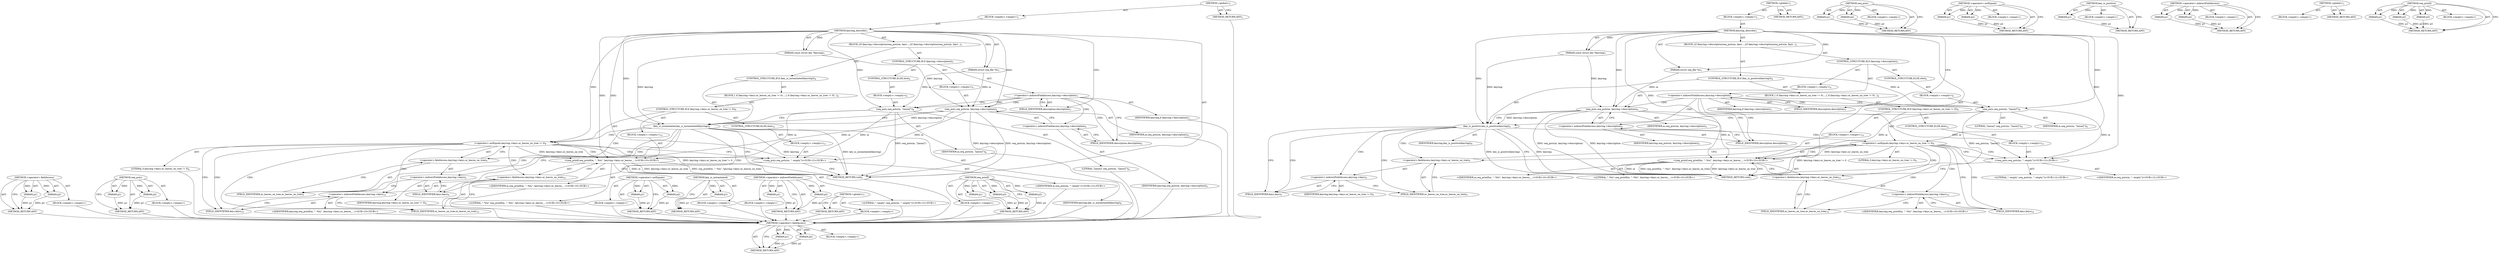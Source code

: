 digraph "seq_printf" {
vulnerable_99 [label=<(METHOD,&lt;operator&gt;.fieldAccess)>];
vulnerable_100 [label=<(PARAM,p1)>];
vulnerable_101 [label=<(PARAM,p2)>];
vulnerable_102 [label=<(BLOCK,&lt;empty&gt;,&lt;empty&gt;)>];
vulnerable_103 [label=<(METHOD_RETURN,ANY)>];
vulnerable_6 [label=<(METHOD,&lt;global&gt;)<SUB>1</SUB>>];
vulnerable_7 [label=<(BLOCK,&lt;empty&gt;,&lt;empty&gt;)<SUB>1</SUB>>];
vulnerable_8 [label=<(METHOD,keyring_describe)<SUB>1</SUB>>];
vulnerable_9 [label=<(PARAM,const struct key *keyring)<SUB>1</SUB>>];
vulnerable_10 [label=<(PARAM,struct seq_file *m)<SUB>1</SUB>>];
vulnerable_11 [label=<(BLOCK,{
	if (keyring-&gt;description)
		seq_puts(m, keyr...,{
	if (keyring-&gt;description)
		seq_puts(m, keyr...)<SUB>2</SUB>>];
vulnerable_12 [label=<(CONTROL_STRUCTURE,IF,if (keyring-&gt;description))<SUB>3</SUB>>];
vulnerable_13 [label=<(&lt;operator&gt;.indirectFieldAccess,keyring-&gt;description)<SUB>3</SUB>>];
vulnerable_14 [label=<(IDENTIFIER,keyring,if (keyring-&gt;description))<SUB>3</SUB>>];
vulnerable_15 [label=<(FIELD_IDENTIFIER,description,description)<SUB>3</SUB>>];
vulnerable_16 [label=<(BLOCK,&lt;empty&gt;,&lt;empty&gt;)<SUB>4</SUB>>];
vulnerable_17 [label=<(seq_puts,seq_puts(m, keyring-&gt;description))<SUB>4</SUB>>];
vulnerable_18 [label=<(IDENTIFIER,m,seq_puts(m, keyring-&gt;description))<SUB>4</SUB>>];
vulnerable_19 [label=<(&lt;operator&gt;.indirectFieldAccess,keyring-&gt;description)<SUB>4</SUB>>];
vulnerable_20 [label=<(IDENTIFIER,keyring,seq_puts(m, keyring-&gt;description))<SUB>4</SUB>>];
vulnerable_21 [label=<(FIELD_IDENTIFIER,description,description)<SUB>4</SUB>>];
vulnerable_22 [label=<(CONTROL_STRUCTURE,ELSE,else)<SUB>6</SUB>>];
vulnerable_23 [label=<(BLOCK,&lt;empty&gt;,&lt;empty&gt;)<SUB>6</SUB>>];
vulnerable_24 [label=<(seq_puts,seq_puts(m, &quot;[anon]&quot;))<SUB>6</SUB>>];
vulnerable_25 [label=<(IDENTIFIER,m,seq_puts(m, &quot;[anon]&quot;))<SUB>6</SUB>>];
vulnerable_26 [label=<(LITERAL,&quot;[anon]&quot;,seq_puts(m, &quot;[anon]&quot;))<SUB>6</SUB>>];
vulnerable_27 [label=<(CONTROL_STRUCTURE,IF,if (key_is_instantiated(keyring)))<SUB>8</SUB>>];
vulnerable_28 [label=<(key_is_instantiated,key_is_instantiated(keyring))<SUB>8</SUB>>];
vulnerable_29 [label=<(IDENTIFIER,keyring,key_is_instantiated(keyring))<SUB>8</SUB>>];
vulnerable_30 [label=<(BLOCK,{
 		if (keyring-&gt;keys.nr_leaves_on_tree != 0)
...,{
 		if (keyring-&gt;keys.nr_leaves_on_tree != 0)
...)<SUB>8</SUB>>];
vulnerable_31 [label=<(CONTROL_STRUCTURE,IF,if (keyring-&gt;keys.nr_leaves_on_tree != 0))<SUB>9</SUB>>];
vulnerable_32 [label=<(&lt;operator&gt;.notEquals,keyring-&gt;keys.nr_leaves_on_tree != 0)<SUB>9</SUB>>];
vulnerable_33 [label=<(&lt;operator&gt;.fieldAccess,keyring-&gt;keys.nr_leaves_on_tree)<SUB>9</SUB>>];
vulnerable_34 [label=<(&lt;operator&gt;.indirectFieldAccess,keyring-&gt;keys)<SUB>9</SUB>>];
vulnerable_35 [label=<(IDENTIFIER,keyring,keyring-&gt;keys.nr_leaves_on_tree != 0)<SUB>9</SUB>>];
vulnerable_36 [label=<(FIELD_IDENTIFIER,keys,keys)<SUB>9</SUB>>];
vulnerable_37 [label=<(FIELD_IDENTIFIER,nr_leaves_on_tree,nr_leaves_on_tree)<SUB>9</SUB>>];
vulnerable_38 [label=<(LITERAL,0,keyring-&gt;keys.nr_leaves_on_tree != 0)<SUB>9</SUB>>];
vulnerable_39 [label=<(BLOCK,&lt;empty&gt;,&lt;empty&gt;)<SUB>10</SUB>>];
vulnerable_40 [label="<(seq_printf,seq_printf(m, &quot;: %lu&quot;, keyring-&gt;keys.nr_leaves_...)<SUB>10</SUB>>"];
vulnerable_41 [label="<(IDENTIFIER,m,seq_printf(m, &quot;: %lu&quot;, keyring-&gt;keys.nr_leaves_...)<SUB>10</SUB>>"];
vulnerable_42 [label="<(LITERAL,&quot;: %lu&quot;,seq_printf(m, &quot;: %lu&quot;, keyring-&gt;keys.nr_leaves_...)<SUB>10</SUB>>"];
vulnerable_43 [label=<(&lt;operator&gt;.fieldAccess,keyring-&gt;keys.nr_leaves_on_tree)<SUB>10</SUB>>];
vulnerable_44 [label=<(&lt;operator&gt;.indirectFieldAccess,keyring-&gt;keys)<SUB>10</SUB>>];
vulnerable_45 [label="<(IDENTIFIER,keyring,seq_printf(m, &quot;: %lu&quot;, keyring-&gt;keys.nr_leaves_...)<SUB>10</SUB>>"];
vulnerable_46 [label=<(FIELD_IDENTIFIER,keys,keys)<SUB>10</SUB>>];
vulnerable_47 [label=<(FIELD_IDENTIFIER,nr_leaves_on_tree,nr_leaves_on_tree)<SUB>10</SUB>>];
vulnerable_48 [label=<(CONTROL_STRUCTURE,ELSE,else)<SUB>12</SUB>>];
vulnerable_49 [label=<(BLOCK,&lt;empty&gt;,&lt;empty&gt;)<SUB>12</SUB>>];
vulnerable_50 [label="<(seq_puts,seq_puts(m, &quot;: empty&quot;))<SUB>12</SUB>>"];
vulnerable_51 [label="<(IDENTIFIER,m,seq_puts(m, &quot;: empty&quot;))<SUB>12</SUB>>"];
vulnerable_52 [label="<(LITERAL,&quot;: empty&quot;,seq_puts(m, &quot;: empty&quot;))<SUB>12</SUB>>"];
vulnerable_53 [label=<(METHOD_RETURN,void)<SUB>1</SUB>>];
vulnerable_55 [label=<(METHOD_RETURN,ANY)<SUB>1</SUB>>];
vulnerable_85 [label=<(METHOD,seq_puts)>];
vulnerable_86 [label=<(PARAM,p1)>];
vulnerable_87 [label=<(PARAM,p2)>];
vulnerable_88 [label=<(BLOCK,&lt;empty&gt;,&lt;empty&gt;)>];
vulnerable_89 [label=<(METHOD_RETURN,ANY)>];
vulnerable_94 [label=<(METHOD,&lt;operator&gt;.notEquals)>];
vulnerable_95 [label=<(PARAM,p1)>];
vulnerable_96 [label=<(PARAM,p2)>];
vulnerable_97 [label=<(BLOCK,&lt;empty&gt;,&lt;empty&gt;)>];
vulnerable_98 [label=<(METHOD_RETURN,ANY)>];
vulnerable_90 [label=<(METHOD,key_is_instantiated)>];
vulnerable_91 [label=<(PARAM,p1)>];
vulnerable_92 [label=<(BLOCK,&lt;empty&gt;,&lt;empty&gt;)>];
vulnerable_93 [label=<(METHOD_RETURN,ANY)>];
vulnerable_80 [label=<(METHOD,&lt;operator&gt;.indirectFieldAccess)>];
vulnerable_81 [label=<(PARAM,p1)>];
vulnerable_82 [label=<(PARAM,p2)>];
vulnerable_83 [label=<(BLOCK,&lt;empty&gt;,&lt;empty&gt;)>];
vulnerable_84 [label=<(METHOD_RETURN,ANY)>];
vulnerable_74 [label=<(METHOD,&lt;global&gt;)<SUB>1</SUB>>];
vulnerable_75 [label=<(BLOCK,&lt;empty&gt;,&lt;empty&gt;)>];
vulnerable_76 [label=<(METHOD_RETURN,ANY)>];
vulnerable_104 [label=<(METHOD,seq_printf)>];
vulnerable_105 [label=<(PARAM,p1)>];
vulnerable_106 [label=<(PARAM,p2)>];
vulnerable_107 [label=<(PARAM,p3)>];
vulnerable_108 [label=<(BLOCK,&lt;empty&gt;,&lt;empty&gt;)>];
vulnerable_109 [label=<(METHOD_RETURN,ANY)>];
fixed_99 [label=<(METHOD,&lt;operator&gt;.fieldAccess)>];
fixed_100 [label=<(PARAM,p1)>];
fixed_101 [label=<(PARAM,p2)>];
fixed_102 [label=<(BLOCK,&lt;empty&gt;,&lt;empty&gt;)>];
fixed_103 [label=<(METHOD_RETURN,ANY)>];
fixed_6 [label=<(METHOD,&lt;global&gt;)<SUB>1</SUB>>];
fixed_7 [label=<(BLOCK,&lt;empty&gt;,&lt;empty&gt;)<SUB>1</SUB>>];
fixed_8 [label=<(METHOD,keyring_describe)<SUB>1</SUB>>];
fixed_9 [label=<(PARAM,const struct key *keyring)<SUB>1</SUB>>];
fixed_10 [label=<(PARAM,struct seq_file *m)<SUB>1</SUB>>];
fixed_11 [label=<(BLOCK,{
	if (keyring-&gt;description)
		seq_puts(m, keyr...,{
	if (keyring-&gt;description)
		seq_puts(m, keyr...)<SUB>2</SUB>>];
fixed_12 [label=<(CONTROL_STRUCTURE,IF,if (keyring-&gt;description))<SUB>3</SUB>>];
fixed_13 [label=<(&lt;operator&gt;.indirectFieldAccess,keyring-&gt;description)<SUB>3</SUB>>];
fixed_14 [label=<(IDENTIFIER,keyring,if (keyring-&gt;description))<SUB>3</SUB>>];
fixed_15 [label=<(FIELD_IDENTIFIER,description,description)<SUB>3</SUB>>];
fixed_16 [label=<(BLOCK,&lt;empty&gt;,&lt;empty&gt;)<SUB>4</SUB>>];
fixed_17 [label=<(seq_puts,seq_puts(m, keyring-&gt;description))<SUB>4</SUB>>];
fixed_18 [label=<(IDENTIFIER,m,seq_puts(m, keyring-&gt;description))<SUB>4</SUB>>];
fixed_19 [label=<(&lt;operator&gt;.indirectFieldAccess,keyring-&gt;description)<SUB>4</SUB>>];
fixed_20 [label=<(IDENTIFIER,keyring,seq_puts(m, keyring-&gt;description))<SUB>4</SUB>>];
fixed_21 [label=<(FIELD_IDENTIFIER,description,description)<SUB>4</SUB>>];
fixed_22 [label=<(CONTROL_STRUCTURE,ELSE,else)<SUB>6</SUB>>];
fixed_23 [label=<(BLOCK,&lt;empty&gt;,&lt;empty&gt;)<SUB>6</SUB>>];
fixed_24 [label=<(seq_puts,seq_puts(m, &quot;[anon]&quot;))<SUB>6</SUB>>];
fixed_25 [label=<(IDENTIFIER,m,seq_puts(m, &quot;[anon]&quot;))<SUB>6</SUB>>];
fixed_26 [label=<(LITERAL,&quot;[anon]&quot;,seq_puts(m, &quot;[anon]&quot;))<SUB>6</SUB>>];
fixed_27 [label=<(CONTROL_STRUCTURE,IF,if (key_is_positive(keyring)))<SUB>8</SUB>>];
fixed_28 [label=<(key_is_positive,key_is_positive(keyring))<SUB>8</SUB>>];
fixed_29 [label=<(IDENTIFIER,keyring,key_is_positive(keyring))<SUB>8</SUB>>];
fixed_30 [label=<(BLOCK,{
 		if (keyring-&gt;keys.nr_leaves_on_tree != 0)
...,{
 		if (keyring-&gt;keys.nr_leaves_on_tree != 0)
...)<SUB>8</SUB>>];
fixed_31 [label=<(CONTROL_STRUCTURE,IF,if (keyring-&gt;keys.nr_leaves_on_tree != 0))<SUB>9</SUB>>];
fixed_32 [label=<(&lt;operator&gt;.notEquals,keyring-&gt;keys.nr_leaves_on_tree != 0)<SUB>9</SUB>>];
fixed_33 [label=<(&lt;operator&gt;.fieldAccess,keyring-&gt;keys.nr_leaves_on_tree)<SUB>9</SUB>>];
fixed_34 [label=<(&lt;operator&gt;.indirectFieldAccess,keyring-&gt;keys)<SUB>9</SUB>>];
fixed_35 [label=<(IDENTIFIER,keyring,keyring-&gt;keys.nr_leaves_on_tree != 0)<SUB>9</SUB>>];
fixed_36 [label=<(FIELD_IDENTIFIER,keys,keys)<SUB>9</SUB>>];
fixed_37 [label=<(FIELD_IDENTIFIER,nr_leaves_on_tree,nr_leaves_on_tree)<SUB>9</SUB>>];
fixed_38 [label=<(LITERAL,0,keyring-&gt;keys.nr_leaves_on_tree != 0)<SUB>9</SUB>>];
fixed_39 [label=<(BLOCK,&lt;empty&gt;,&lt;empty&gt;)<SUB>10</SUB>>];
fixed_40 [label="<(seq_printf,seq_printf(m, &quot;: %lu&quot;, keyring-&gt;keys.nr_leaves_...)<SUB>10</SUB>>"];
fixed_41 [label="<(IDENTIFIER,m,seq_printf(m, &quot;: %lu&quot;, keyring-&gt;keys.nr_leaves_...)<SUB>10</SUB>>"];
fixed_42 [label="<(LITERAL,&quot;: %lu&quot;,seq_printf(m, &quot;: %lu&quot;, keyring-&gt;keys.nr_leaves_...)<SUB>10</SUB>>"];
fixed_43 [label=<(&lt;operator&gt;.fieldAccess,keyring-&gt;keys.nr_leaves_on_tree)<SUB>10</SUB>>];
fixed_44 [label=<(&lt;operator&gt;.indirectFieldAccess,keyring-&gt;keys)<SUB>10</SUB>>];
fixed_45 [label="<(IDENTIFIER,keyring,seq_printf(m, &quot;: %lu&quot;, keyring-&gt;keys.nr_leaves_...)<SUB>10</SUB>>"];
fixed_46 [label=<(FIELD_IDENTIFIER,keys,keys)<SUB>10</SUB>>];
fixed_47 [label=<(FIELD_IDENTIFIER,nr_leaves_on_tree,nr_leaves_on_tree)<SUB>10</SUB>>];
fixed_48 [label=<(CONTROL_STRUCTURE,ELSE,else)<SUB>12</SUB>>];
fixed_49 [label=<(BLOCK,&lt;empty&gt;,&lt;empty&gt;)<SUB>12</SUB>>];
fixed_50 [label="<(seq_puts,seq_puts(m, &quot;: empty&quot;))<SUB>12</SUB>>"];
fixed_51 [label="<(IDENTIFIER,m,seq_puts(m, &quot;: empty&quot;))<SUB>12</SUB>>"];
fixed_52 [label="<(LITERAL,&quot;: empty&quot;,seq_puts(m, &quot;: empty&quot;))<SUB>12</SUB>>"];
fixed_53 [label=<(METHOD_RETURN,void)<SUB>1</SUB>>];
fixed_55 [label=<(METHOD_RETURN,ANY)<SUB>1</SUB>>];
fixed_85 [label=<(METHOD,seq_puts)>];
fixed_86 [label=<(PARAM,p1)>];
fixed_87 [label=<(PARAM,p2)>];
fixed_88 [label=<(BLOCK,&lt;empty&gt;,&lt;empty&gt;)>];
fixed_89 [label=<(METHOD_RETURN,ANY)>];
fixed_94 [label=<(METHOD,&lt;operator&gt;.notEquals)>];
fixed_95 [label=<(PARAM,p1)>];
fixed_96 [label=<(PARAM,p2)>];
fixed_97 [label=<(BLOCK,&lt;empty&gt;,&lt;empty&gt;)>];
fixed_98 [label=<(METHOD_RETURN,ANY)>];
fixed_90 [label=<(METHOD,key_is_positive)>];
fixed_91 [label=<(PARAM,p1)>];
fixed_92 [label=<(BLOCK,&lt;empty&gt;,&lt;empty&gt;)>];
fixed_93 [label=<(METHOD_RETURN,ANY)>];
fixed_80 [label=<(METHOD,&lt;operator&gt;.indirectFieldAccess)>];
fixed_81 [label=<(PARAM,p1)>];
fixed_82 [label=<(PARAM,p2)>];
fixed_83 [label=<(BLOCK,&lt;empty&gt;,&lt;empty&gt;)>];
fixed_84 [label=<(METHOD_RETURN,ANY)>];
fixed_74 [label=<(METHOD,&lt;global&gt;)<SUB>1</SUB>>];
fixed_75 [label=<(BLOCK,&lt;empty&gt;,&lt;empty&gt;)>];
fixed_76 [label=<(METHOD_RETURN,ANY)>];
fixed_104 [label=<(METHOD,seq_printf)>];
fixed_105 [label=<(PARAM,p1)>];
fixed_106 [label=<(PARAM,p2)>];
fixed_107 [label=<(PARAM,p3)>];
fixed_108 [label=<(BLOCK,&lt;empty&gt;,&lt;empty&gt;)>];
fixed_109 [label=<(METHOD_RETURN,ANY)>];
vulnerable_99 -> vulnerable_100  [key=0, label="AST: "];
vulnerable_99 -> vulnerable_100  [key=1, label="DDG: "];
vulnerable_99 -> vulnerable_102  [key=0, label="AST: "];
vulnerable_99 -> vulnerable_101  [key=0, label="AST: "];
vulnerable_99 -> vulnerable_101  [key=1, label="DDG: "];
vulnerable_99 -> vulnerable_103  [key=0, label="AST: "];
vulnerable_99 -> vulnerable_103  [key=1, label="CFG: "];
vulnerable_100 -> vulnerable_103  [key=0, label="DDG: p1"];
vulnerable_101 -> vulnerable_103  [key=0, label="DDG: p2"];
vulnerable_102 -> fixed_99  [key=0];
vulnerable_103 -> fixed_99  [key=0];
vulnerable_6 -> vulnerable_7  [key=0, label="AST: "];
vulnerable_6 -> vulnerable_55  [key=0, label="AST: "];
vulnerable_6 -> vulnerable_55  [key=1, label="CFG: "];
vulnerable_7 -> vulnerable_8  [key=0, label="AST: "];
vulnerable_8 -> vulnerable_9  [key=0, label="AST: "];
vulnerable_8 -> vulnerable_9  [key=1, label="DDG: "];
vulnerable_8 -> vulnerable_10  [key=0, label="AST: "];
vulnerable_8 -> vulnerable_10  [key=1, label="DDG: "];
vulnerable_8 -> vulnerable_11  [key=0, label="AST: "];
vulnerable_8 -> vulnerable_53  [key=0, label="AST: "];
vulnerable_8 -> vulnerable_15  [key=0, label="CFG: "];
vulnerable_8 -> vulnerable_28  [key=0, label="DDG: "];
vulnerable_8 -> vulnerable_17  [key=0, label="DDG: "];
vulnerable_8 -> vulnerable_24  [key=0, label="DDG: "];
vulnerable_8 -> vulnerable_32  [key=0, label="DDG: "];
vulnerable_8 -> vulnerable_40  [key=0, label="DDG: "];
vulnerable_8 -> vulnerable_50  [key=0, label="DDG: "];
vulnerable_9 -> vulnerable_28  [key=0, label="DDG: keyring"];
vulnerable_9 -> vulnerable_17  [key=0, label="DDG: keyring"];
vulnerable_10 -> vulnerable_17  [key=0, label="DDG: m"];
vulnerable_10 -> vulnerable_24  [key=0, label="DDG: m"];
vulnerable_11 -> vulnerable_12  [key=0, label="AST: "];
vulnerable_11 -> vulnerable_27  [key=0, label="AST: "];
vulnerable_12 -> vulnerable_13  [key=0, label="AST: "];
vulnerable_12 -> vulnerable_16  [key=0, label="AST: "];
vulnerable_12 -> vulnerable_22  [key=0, label="AST: "];
vulnerable_13 -> vulnerable_14  [key=0, label="AST: "];
vulnerable_13 -> vulnerable_15  [key=0, label="AST: "];
vulnerable_13 -> vulnerable_21  [key=0, label="CFG: "];
vulnerable_13 -> vulnerable_21  [key=1, label="CDG: "];
vulnerable_13 -> vulnerable_24  [key=0, label="CFG: "];
vulnerable_13 -> vulnerable_24  [key=1, label="CDG: "];
vulnerable_13 -> vulnerable_17  [key=0, label="CDG: "];
vulnerable_13 -> vulnerable_19  [key=0, label="CDG: "];
vulnerable_14 -> fixed_99  [key=0];
vulnerable_15 -> vulnerable_13  [key=0, label="CFG: "];
vulnerable_16 -> vulnerable_17  [key=0, label="AST: "];
vulnerable_17 -> vulnerable_18  [key=0, label="AST: "];
vulnerable_17 -> vulnerable_19  [key=0, label="AST: "];
vulnerable_17 -> vulnerable_28  [key=0, label="CFG: "];
vulnerable_17 -> vulnerable_28  [key=1, label="DDG: keyring-&gt;description"];
vulnerable_17 -> vulnerable_53  [key=0, label="DDG: keyring-&gt;description"];
vulnerable_17 -> vulnerable_53  [key=1, label="DDG: seq_puts(m, keyring-&gt;description)"];
vulnerable_17 -> vulnerable_40  [key=0, label="DDG: m"];
vulnerable_17 -> vulnerable_50  [key=0, label="DDG: m"];
vulnerable_18 -> fixed_99  [key=0];
vulnerable_19 -> vulnerable_20  [key=0, label="AST: "];
vulnerable_19 -> vulnerable_21  [key=0, label="AST: "];
vulnerable_19 -> vulnerable_17  [key=0, label="CFG: "];
vulnerable_20 -> fixed_99  [key=0];
vulnerable_21 -> vulnerable_19  [key=0, label="CFG: "];
vulnerable_22 -> vulnerable_23  [key=0, label="AST: "];
vulnerable_23 -> vulnerable_24  [key=0, label="AST: "];
vulnerable_24 -> vulnerable_25  [key=0, label="AST: "];
vulnerable_24 -> vulnerable_26  [key=0, label="AST: "];
vulnerable_24 -> vulnerable_28  [key=0, label="CFG: "];
vulnerable_24 -> vulnerable_53  [key=0, label="DDG: seq_puts(m, &quot;[anon]&quot;)"];
vulnerable_24 -> vulnerable_40  [key=0, label="DDG: m"];
vulnerable_24 -> vulnerable_50  [key=0, label="DDG: m"];
vulnerable_25 -> fixed_99  [key=0];
vulnerable_26 -> fixed_99  [key=0];
vulnerable_27 -> vulnerable_28  [key=0, label="AST: "];
vulnerable_27 -> vulnerable_30  [key=0, label="AST: "];
vulnerable_28 -> vulnerable_29  [key=0, label="AST: "];
vulnerable_28 -> vulnerable_53  [key=0, label="CFG: "];
vulnerable_28 -> vulnerable_53  [key=1, label="DDG: keyring"];
vulnerable_28 -> vulnerable_53  [key=2, label="DDG: key_is_instantiated(keyring)"];
vulnerable_28 -> vulnerable_36  [key=0, label="CFG: "];
vulnerable_28 -> vulnerable_36  [key=1, label="CDG: "];
vulnerable_28 -> vulnerable_34  [key=0, label="CDG: "];
vulnerable_28 -> vulnerable_32  [key=0, label="CDG: "];
vulnerable_28 -> vulnerable_33  [key=0, label="CDG: "];
vulnerable_28 -> vulnerable_37  [key=0, label="CDG: "];
vulnerable_29 -> fixed_99  [key=0];
vulnerable_30 -> vulnerable_31  [key=0, label="AST: "];
vulnerable_31 -> vulnerable_32  [key=0, label="AST: "];
vulnerable_31 -> vulnerable_39  [key=0, label="AST: "];
vulnerable_31 -> vulnerable_48  [key=0, label="AST: "];
vulnerable_32 -> vulnerable_33  [key=0, label="AST: "];
vulnerable_32 -> vulnerable_38  [key=0, label="AST: "];
vulnerable_32 -> vulnerable_46  [key=0, label="CFG: "];
vulnerable_32 -> vulnerable_46  [key=1, label="CDG: "];
vulnerable_32 -> vulnerable_50  [key=0, label="CFG: "];
vulnerable_32 -> vulnerable_50  [key=1, label="CDG: "];
vulnerable_32 -> vulnerable_53  [key=0, label="DDG: keyring-&gt;keys.nr_leaves_on_tree != 0"];
vulnerable_32 -> vulnerable_40  [key=0, label="DDG: keyring-&gt;keys.nr_leaves_on_tree"];
vulnerable_32 -> vulnerable_40  [key=1, label="CDG: "];
vulnerable_32 -> vulnerable_47  [key=0, label="CDG: "];
vulnerable_32 -> vulnerable_44  [key=0, label="CDG: "];
vulnerable_32 -> vulnerable_43  [key=0, label="CDG: "];
vulnerable_33 -> vulnerable_34  [key=0, label="AST: "];
vulnerable_33 -> vulnerable_37  [key=0, label="AST: "];
vulnerable_33 -> vulnerable_32  [key=0, label="CFG: "];
vulnerable_34 -> vulnerable_35  [key=0, label="AST: "];
vulnerable_34 -> vulnerable_36  [key=0, label="AST: "];
vulnerable_34 -> vulnerable_37  [key=0, label="CFG: "];
vulnerable_35 -> fixed_99  [key=0];
vulnerable_36 -> vulnerable_34  [key=0, label="CFG: "];
vulnerable_37 -> vulnerable_33  [key=0, label="CFG: "];
vulnerable_38 -> fixed_99  [key=0];
vulnerable_39 -> vulnerable_40  [key=0, label="AST: "];
vulnerable_40 -> vulnerable_41  [key=0, label="AST: "];
vulnerable_40 -> vulnerable_42  [key=0, label="AST: "];
vulnerable_40 -> vulnerable_43  [key=0, label="AST: "];
vulnerable_40 -> vulnerable_53  [key=0, label="CFG: "];
vulnerable_40 -> vulnerable_53  [key=1, label="DDG: m"];
vulnerable_40 -> vulnerable_53  [key=2, label="DDG: keyring-&gt;keys.nr_leaves_on_tree"];
vulnerable_40 -> vulnerable_53  [key=3, label="DDG: seq_printf(m, &quot;: %lu&quot;, keyring-&gt;keys.nr_leaves_on_tree)"];
vulnerable_41 -> fixed_99  [key=0];
vulnerable_42 -> fixed_99  [key=0];
vulnerable_43 -> vulnerable_44  [key=0, label="AST: "];
vulnerable_43 -> vulnerable_47  [key=0, label="AST: "];
vulnerable_43 -> vulnerable_40  [key=0, label="CFG: "];
vulnerable_44 -> vulnerable_45  [key=0, label="AST: "];
vulnerable_44 -> vulnerable_46  [key=0, label="AST: "];
vulnerable_44 -> vulnerable_47  [key=0, label="CFG: "];
vulnerable_45 -> fixed_99  [key=0];
vulnerable_46 -> vulnerable_44  [key=0, label="CFG: "];
vulnerable_47 -> vulnerable_43  [key=0, label="CFG: "];
vulnerable_48 -> vulnerable_49  [key=0, label="AST: "];
vulnerable_49 -> vulnerable_50  [key=0, label="AST: "];
vulnerable_50 -> vulnerable_51  [key=0, label="AST: "];
vulnerable_50 -> vulnerable_52  [key=0, label="AST: "];
vulnerable_50 -> vulnerable_53  [key=0, label="CFG: "];
vulnerable_51 -> fixed_99  [key=0];
vulnerable_52 -> fixed_99  [key=0];
vulnerable_53 -> fixed_99  [key=0];
vulnerable_55 -> fixed_99  [key=0];
vulnerable_85 -> vulnerable_86  [key=0, label="AST: "];
vulnerable_85 -> vulnerable_86  [key=1, label="DDG: "];
vulnerable_85 -> vulnerable_88  [key=0, label="AST: "];
vulnerable_85 -> vulnerable_87  [key=0, label="AST: "];
vulnerable_85 -> vulnerable_87  [key=1, label="DDG: "];
vulnerable_85 -> vulnerable_89  [key=0, label="AST: "];
vulnerable_85 -> vulnerable_89  [key=1, label="CFG: "];
vulnerable_86 -> vulnerable_89  [key=0, label="DDG: p1"];
vulnerable_87 -> vulnerable_89  [key=0, label="DDG: p2"];
vulnerable_88 -> fixed_99  [key=0];
vulnerable_89 -> fixed_99  [key=0];
vulnerable_94 -> vulnerable_95  [key=0, label="AST: "];
vulnerable_94 -> vulnerable_95  [key=1, label="DDG: "];
vulnerable_94 -> vulnerable_97  [key=0, label="AST: "];
vulnerable_94 -> vulnerable_96  [key=0, label="AST: "];
vulnerable_94 -> vulnerable_96  [key=1, label="DDG: "];
vulnerable_94 -> vulnerable_98  [key=0, label="AST: "];
vulnerable_94 -> vulnerable_98  [key=1, label="CFG: "];
vulnerable_95 -> vulnerable_98  [key=0, label="DDG: p1"];
vulnerable_96 -> vulnerable_98  [key=0, label="DDG: p2"];
vulnerable_97 -> fixed_99  [key=0];
vulnerable_98 -> fixed_99  [key=0];
vulnerable_90 -> vulnerable_91  [key=0, label="AST: "];
vulnerable_90 -> vulnerable_91  [key=1, label="DDG: "];
vulnerable_90 -> vulnerable_92  [key=0, label="AST: "];
vulnerable_90 -> vulnerable_93  [key=0, label="AST: "];
vulnerable_90 -> vulnerable_93  [key=1, label="CFG: "];
vulnerable_91 -> vulnerable_93  [key=0, label="DDG: p1"];
vulnerable_92 -> fixed_99  [key=0];
vulnerable_93 -> fixed_99  [key=0];
vulnerable_80 -> vulnerable_81  [key=0, label="AST: "];
vulnerable_80 -> vulnerable_81  [key=1, label="DDG: "];
vulnerable_80 -> vulnerable_83  [key=0, label="AST: "];
vulnerable_80 -> vulnerable_82  [key=0, label="AST: "];
vulnerable_80 -> vulnerable_82  [key=1, label="DDG: "];
vulnerable_80 -> vulnerable_84  [key=0, label="AST: "];
vulnerable_80 -> vulnerable_84  [key=1, label="CFG: "];
vulnerable_81 -> vulnerable_84  [key=0, label="DDG: p1"];
vulnerable_82 -> vulnerable_84  [key=0, label="DDG: p2"];
vulnerable_83 -> fixed_99  [key=0];
vulnerable_84 -> fixed_99  [key=0];
vulnerable_74 -> vulnerable_75  [key=0, label="AST: "];
vulnerable_74 -> vulnerable_76  [key=0, label="AST: "];
vulnerable_74 -> vulnerable_76  [key=1, label="CFG: "];
vulnerable_75 -> fixed_99  [key=0];
vulnerable_76 -> fixed_99  [key=0];
vulnerable_104 -> vulnerable_105  [key=0, label="AST: "];
vulnerable_104 -> vulnerable_105  [key=1, label="DDG: "];
vulnerable_104 -> vulnerable_108  [key=0, label="AST: "];
vulnerable_104 -> vulnerable_106  [key=0, label="AST: "];
vulnerable_104 -> vulnerable_106  [key=1, label="DDG: "];
vulnerable_104 -> vulnerable_109  [key=0, label="AST: "];
vulnerable_104 -> vulnerable_109  [key=1, label="CFG: "];
vulnerable_104 -> vulnerable_107  [key=0, label="AST: "];
vulnerable_104 -> vulnerable_107  [key=1, label="DDG: "];
vulnerable_105 -> vulnerable_109  [key=0, label="DDG: p1"];
vulnerable_106 -> vulnerable_109  [key=0, label="DDG: p2"];
vulnerable_107 -> vulnerable_109  [key=0, label="DDG: p3"];
vulnerable_108 -> fixed_99  [key=0];
vulnerable_109 -> fixed_99  [key=0];
fixed_99 -> fixed_100  [key=0, label="AST: "];
fixed_99 -> fixed_100  [key=1, label="DDG: "];
fixed_99 -> fixed_102  [key=0, label="AST: "];
fixed_99 -> fixed_101  [key=0, label="AST: "];
fixed_99 -> fixed_101  [key=1, label="DDG: "];
fixed_99 -> fixed_103  [key=0, label="AST: "];
fixed_99 -> fixed_103  [key=1, label="CFG: "];
fixed_100 -> fixed_103  [key=0, label="DDG: p1"];
fixed_101 -> fixed_103  [key=0, label="DDG: p2"];
fixed_6 -> fixed_7  [key=0, label="AST: "];
fixed_6 -> fixed_55  [key=0, label="AST: "];
fixed_6 -> fixed_55  [key=1, label="CFG: "];
fixed_7 -> fixed_8  [key=0, label="AST: "];
fixed_8 -> fixed_9  [key=0, label="AST: "];
fixed_8 -> fixed_9  [key=1, label="DDG: "];
fixed_8 -> fixed_10  [key=0, label="AST: "];
fixed_8 -> fixed_10  [key=1, label="DDG: "];
fixed_8 -> fixed_11  [key=0, label="AST: "];
fixed_8 -> fixed_53  [key=0, label="AST: "];
fixed_8 -> fixed_15  [key=0, label="CFG: "];
fixed_8 -> fixed_28  [key=0, label="DDG: "];
fixed_8 -> fixed_17  [key=0, label="DDG: "];
fixed_8 -> fixed_24  [key=0, label="DDG: "];
fixed_8 -> fixed_32  [key=0, label="DDG: "];
fixed_8 -> fixed_40  [key=0, label="DDG: "];
fixed_8 -> fixed_50  [key=0, label="DDG: "];
fixed_9 -> fixed_28  [key=0, label="DDG: keyring"];
fixed_9 -> fixed_17  [key=0, label="DDG: keyring"];
fixed_10 -> fixed_17  [key=0, label="DDG: m"];
fixed_10 -> fixed_24  [key=0, label="DDG: m"];
fixed_11 -> fixed_12  [key=0, label="AST: "];
fixed_11 -> fixed_27  [key=0, label="AST: "];
fixed_12 -> fixed_13  [key=0, label="AST: "];
fixed_12 -> fixed_16  [key=0, label="AST: "];
fixed_12 -> fixed_22  [key=0, label="AST: "];
fixed_13 -> fixed_14  [key=0, label="AST: "];
fixed_13 -> fixed_15  [key=0, label="AST: "];
fixed_13 -> fixed_21  [key=0, label="CFG: "];
fixed_13 -> fixed_21  [key=1, label="CDG: "];
fixed_13 -> fixed_24  [key=0, label="CFG: "];
fixed_13 -> fixed_24  [key=1, label="CDG: "];
fixed_13 -> fixed_17  [key=0, label="CDG: "];
fixed_13 -> fixed_19  [key=0, label="CDG: "];
fixed_15 -> fixed_13  [key=0, label="CFG: "];
fixed_16 -> fixed_17  [key=0, label="AST: "];
fixed_17 -> fixed_18  [key=0, label="AST: "];
fixed_17 -> fixed_19  [key=0, label="AST: "];
fixed_17 -> fixed_28  [key=0, label="CFG: "];
fixed_17 -> fixed_28  [key=1, label="DDG: keyring-&gt;description"];
fixed_17 -> fixed_53  [key=0, label="DDG: keyring-&gt;description"];
fixed_17 -> fixed_53  [key=1, label="DDG: seq_puts(m, keyring-&gt;description)"];
fixed_17 -> fixed_40  [key=0, label="DDG: m"];
fixed_17 -> fixed_50  [key=0, label="DDG: m"];
fixed_19 -> fixed_20  [key=0, label="AST: "];
fixed_19 -> fixed_21  [key=0, label="AST: "];
fixed_19 -> fixed_17  [key=0, label="CFG: "];
fixed_21 -> fixed_19  [key=0, label="CFG: "];
fixed_22 -> fixed_23  [key=0, label="AST: "];
fixed_23 -> fixed_24  [key=0, label="AST: "];
fixed_24 -> fixed_25  [key=0, label="AST: "];
fixed_24 -> fixed_26  [key=0, label="AST: "];
fixed_24 -> fixed_28  [key=0, label="CFG: "];
fixed_24 -> fixed_53  [key=0, label="DDG: seq_puts(m, &quot;[anon]&quot;)"];
fixed_24 -> fixed_40  [key=0, label="DDG: m"];
fixed_24 -> fixed_50  [key=0, label="DDG: m"];
fixed_27 -> fixed_28  [key=0, label="AST: "];
fixed_27 -> fixed_30  [key=0, label="AST: "];
fixed_28 -> fixed_29  [key=0, label="AST: "];
fixed_28 -> fixed_53  [key=0, label="CFG: "];
fixed_28 -> fixed_53  [key=1, label="DDG: keyring"];
fixed_28 -> fixed_53  [key=2, label="DDG: key_is_positive(keyring)"];
fixed_28 -> fixed_36  [key=0, label="CFG: "];
fixed_28 -> fixed_36  [key=1, label="CDG: "];
fixed_28 -> fixed_34  [key=0, label="CDG: "];
fixed_28 -> fixed_32  [key=0, label="CDG: "];
fixed_28 -> fixed_33  [key=0, label="CDG: "];
fixed_28 -> fixed_37  [key=0, label="CDG: "];
fixed_30 -> fixed_31  [key=0, label="AST: "];
fixed_31 -> fixed_32  [key=0, label="AST: "];
fixed_31 -> fixed_39  [key=0, label="AST: "];
fixed_31 -> fixed_48  [key=0, label="AST: "];
fixed_32 -> fixed_33  [key=0, label="AST: "];
fixed_32 -> fixed_38  [key=0, label="AST: "];
fixed_32 -> fixed_46  [key=0, label="CFG: "];
fixed_32 -> fixed_46  [key=1, label="CDG: "];
fixed_32 -> fixed_50  [key=0, label="CFG: "];
fixed_32 -> fixed_50  [key=1, label="CDG: "];
fixed_32 -> fixed_53  [key=0, label="DDG: keyring-&gt;keys.nr_leaves_on_tree != 0"];
fixed_32 -> fixed_40  [key=0, label="DDG: keyring-&gt;keys.nr_leaves_on_tree"];
fixed_32 -> fixed_40  [key=1, label="CDG: "];
fixed_32 -> fixed_47  [key=0, label="CDG: "];
fixed_32 -> fixed_44  [key=0, label="CDG: "];
fixed_32 -> fixed_43  [key=0, label="CDG: "];
fixed_33 -> fixed_34  [key=0, label="AST: "];
fixed_33 -> fixed_37  [key=0, label="AST: "];
fixed_33 -> fixed_32  [key=0, label="CFG: "];
fixed_34 -> fixed_35  [key=0, label="AST: "];
fixed_34 -> fixed_36  [key=0, label="AST: "];
fixed_34 -> fixed_37  [key=0, label="CFG: "];
fixed_36 -> fixed_34  [key=0, label="CFG: "];
fixed_37 -> fixed_33  [key=0, label="CFG: "];
fixed_39 -> fixed_40  [key=0, label="AST: "];
fixed_40 -> fixed_41  [key=0, label="AST: "];
fixed_40 -> fixed_42  [key=0, label="AST: "];
fixed_40 -> fixed_43  [key=0, label="AST: "];
fixed_40 -> fixed_53  [key=0, label="CFG: "];
fixed_40 -> fixed_53  [key=1, label="DDG: m"];
fixed_40 -> fixed_53  [key=2, label="DDG: keyring-&gt;keys.nr_leaves_on_tree"];
fixed_40 -> fixed_53  [key=3, label="DDG: seq_printf(m, &quot;: %lu&quot;, keyring-&gt;keys.nr_leaves_on_tree)"];
fixed_43 -> fixed_44  [key=0, label="AST: "];
fixed_43 -> fixed_47  [key=0, label="AST: "];
fixed_43 -> fixed_40  [key=0, label="CFG: "];
fixed_44 -> fixed_45  [key=0, label="AST: "];
fixed_44 -> fixed_46  [key=0, label="AST: "];
fixed_44 -> fixed_47  [key=0, label="CFG: "];
fixed_46 -> fixed_44  [key=0, label="CFG: "];
fixed_47 -> fixed_43  [key=0, label="CFG: "];
fixed_48 -> fixed_49  [key=0, label="AST: "];
fixed_49 -> fixed_50  [key=0, label="AST: "];
fixed_50 -> fixed_51  [key=0, label="AST: "];
fixed_50 -> fixed_52  [key=0, label="AST: "];
fixed_50 -> fixed_53  [key=0, label="CFG: "];
fixed_85 -> fixed_86  [key=0, label="AST: "];
fixed_85 -> fixed_86  [key=1, label="DDG: "];
fixed_85 -> fixed_88  [key=0, label="AST: "];
fixed_85 -> fixed_87  [key=0, label="AST: "];
fixed_85 -> fixed_87  [key=1, label="DDG: "];
fixed_85 -> fixed_89  [key=0, label="AST: "];
fixed_85 -> fixed_89  [key=1, label="CFG: "];
fixed_86 -> fixed_89  [key=0, label="DDG: p1"];
fixed_87 -> fixed_89  [key=0, label="DDG: p2"];
fixed_94 -> fixed_95  [key=0, label="AST: "];
fixed_94 -> fixed_95  [key=1, label="DDG: "];
fixed_94 -> fixed_97  [key=0, label="AST: "];
fixed_94 -> fixed_96  [key=0, label="AST: "];
fixed_94 -> fixed_96  [key=1, label="DDG: "];
fixed_94 -> fixed_98  [key=0, label="AST: "];
fixed_94 -> fixed_98  [key=1, label="CFG: "];
fixed_95 -> fixed_98  [key=0, label="DDG: p1"];
fixed_96 -> fixed_98  [key=0, label="DDG: p2"];
fixed_90 -> fixed_91  [key=0, label="AST: "];
fixed_90 -> fixed_91  [key=1, label="DDG: "];
fixed_90 -> fixed_92  [key=0, label="AST: "];
fixed_90 -> fixed_93  [key=0, label="AST: "];
fixed_90 -> fixed_93  [key=1, label="CFG: "];
fixed_91 -> fixed_93  [key=0, label="DDG: p1"];
fixed_80 -> fixed_81  [key=0, label="AST: "];
fixed_80 -> fixed_81  [key=1, label="DDG: "];
fixed_80 -> fixed_83  [key=0, label="AST: "];
fixed_80 -> fixed_82  [key=0, label="AST: "];
fixed_80 -> fixed_82  [key=1, label="DDG: "];
fixed_80 -> fixed_84  [key=0, label="AST: "];
fixed_80 -> fixed_84  [key=1, label="CFG: "];
fixed_81 -> fixed_84  [key=0, label="DDG: p1"];
fixed_82 -> fixed_84  [key=0, label="DDG: p2"];
fixed_74 -> fixed_75  [key=0, label="AST: "];
fixed_74 -> fixed_76  [key=0, label="AST: "];
fixed_74 -> fixed_76  [key=1, label="CFG: "];
fixed_104 -> fixed_105  [key=0, label="AST: "];
fixed_104 -> fixed_105  [key=1, label="DDG: "];
fixed_104 -> fixed_108  [key=0, label="AST: "];
fixed_104 -> fixed_106  [key=0, label="AST: "];
fixed_104 -> fixed_106  [key=1, label="DDG: "];
fixed_104 -> fixed_109  [key=0, label="AST: "];
fixed_104 -> fixed_109  [key=1, label="CFG: "];
fixed_104 -> fixed_107  [key=0, label="AST: "];
fixed_104 -> fixed_107  [key=1, label="DDG: "];
fixed_105 -> fixed_109  [key=0, label="DDG: p1"];
fixed_106 -> fixed_109  [key=0, label="DDG: p2"];
fixed_107 -> fixed_109  [key=0, label="DDG: p3"];
}
